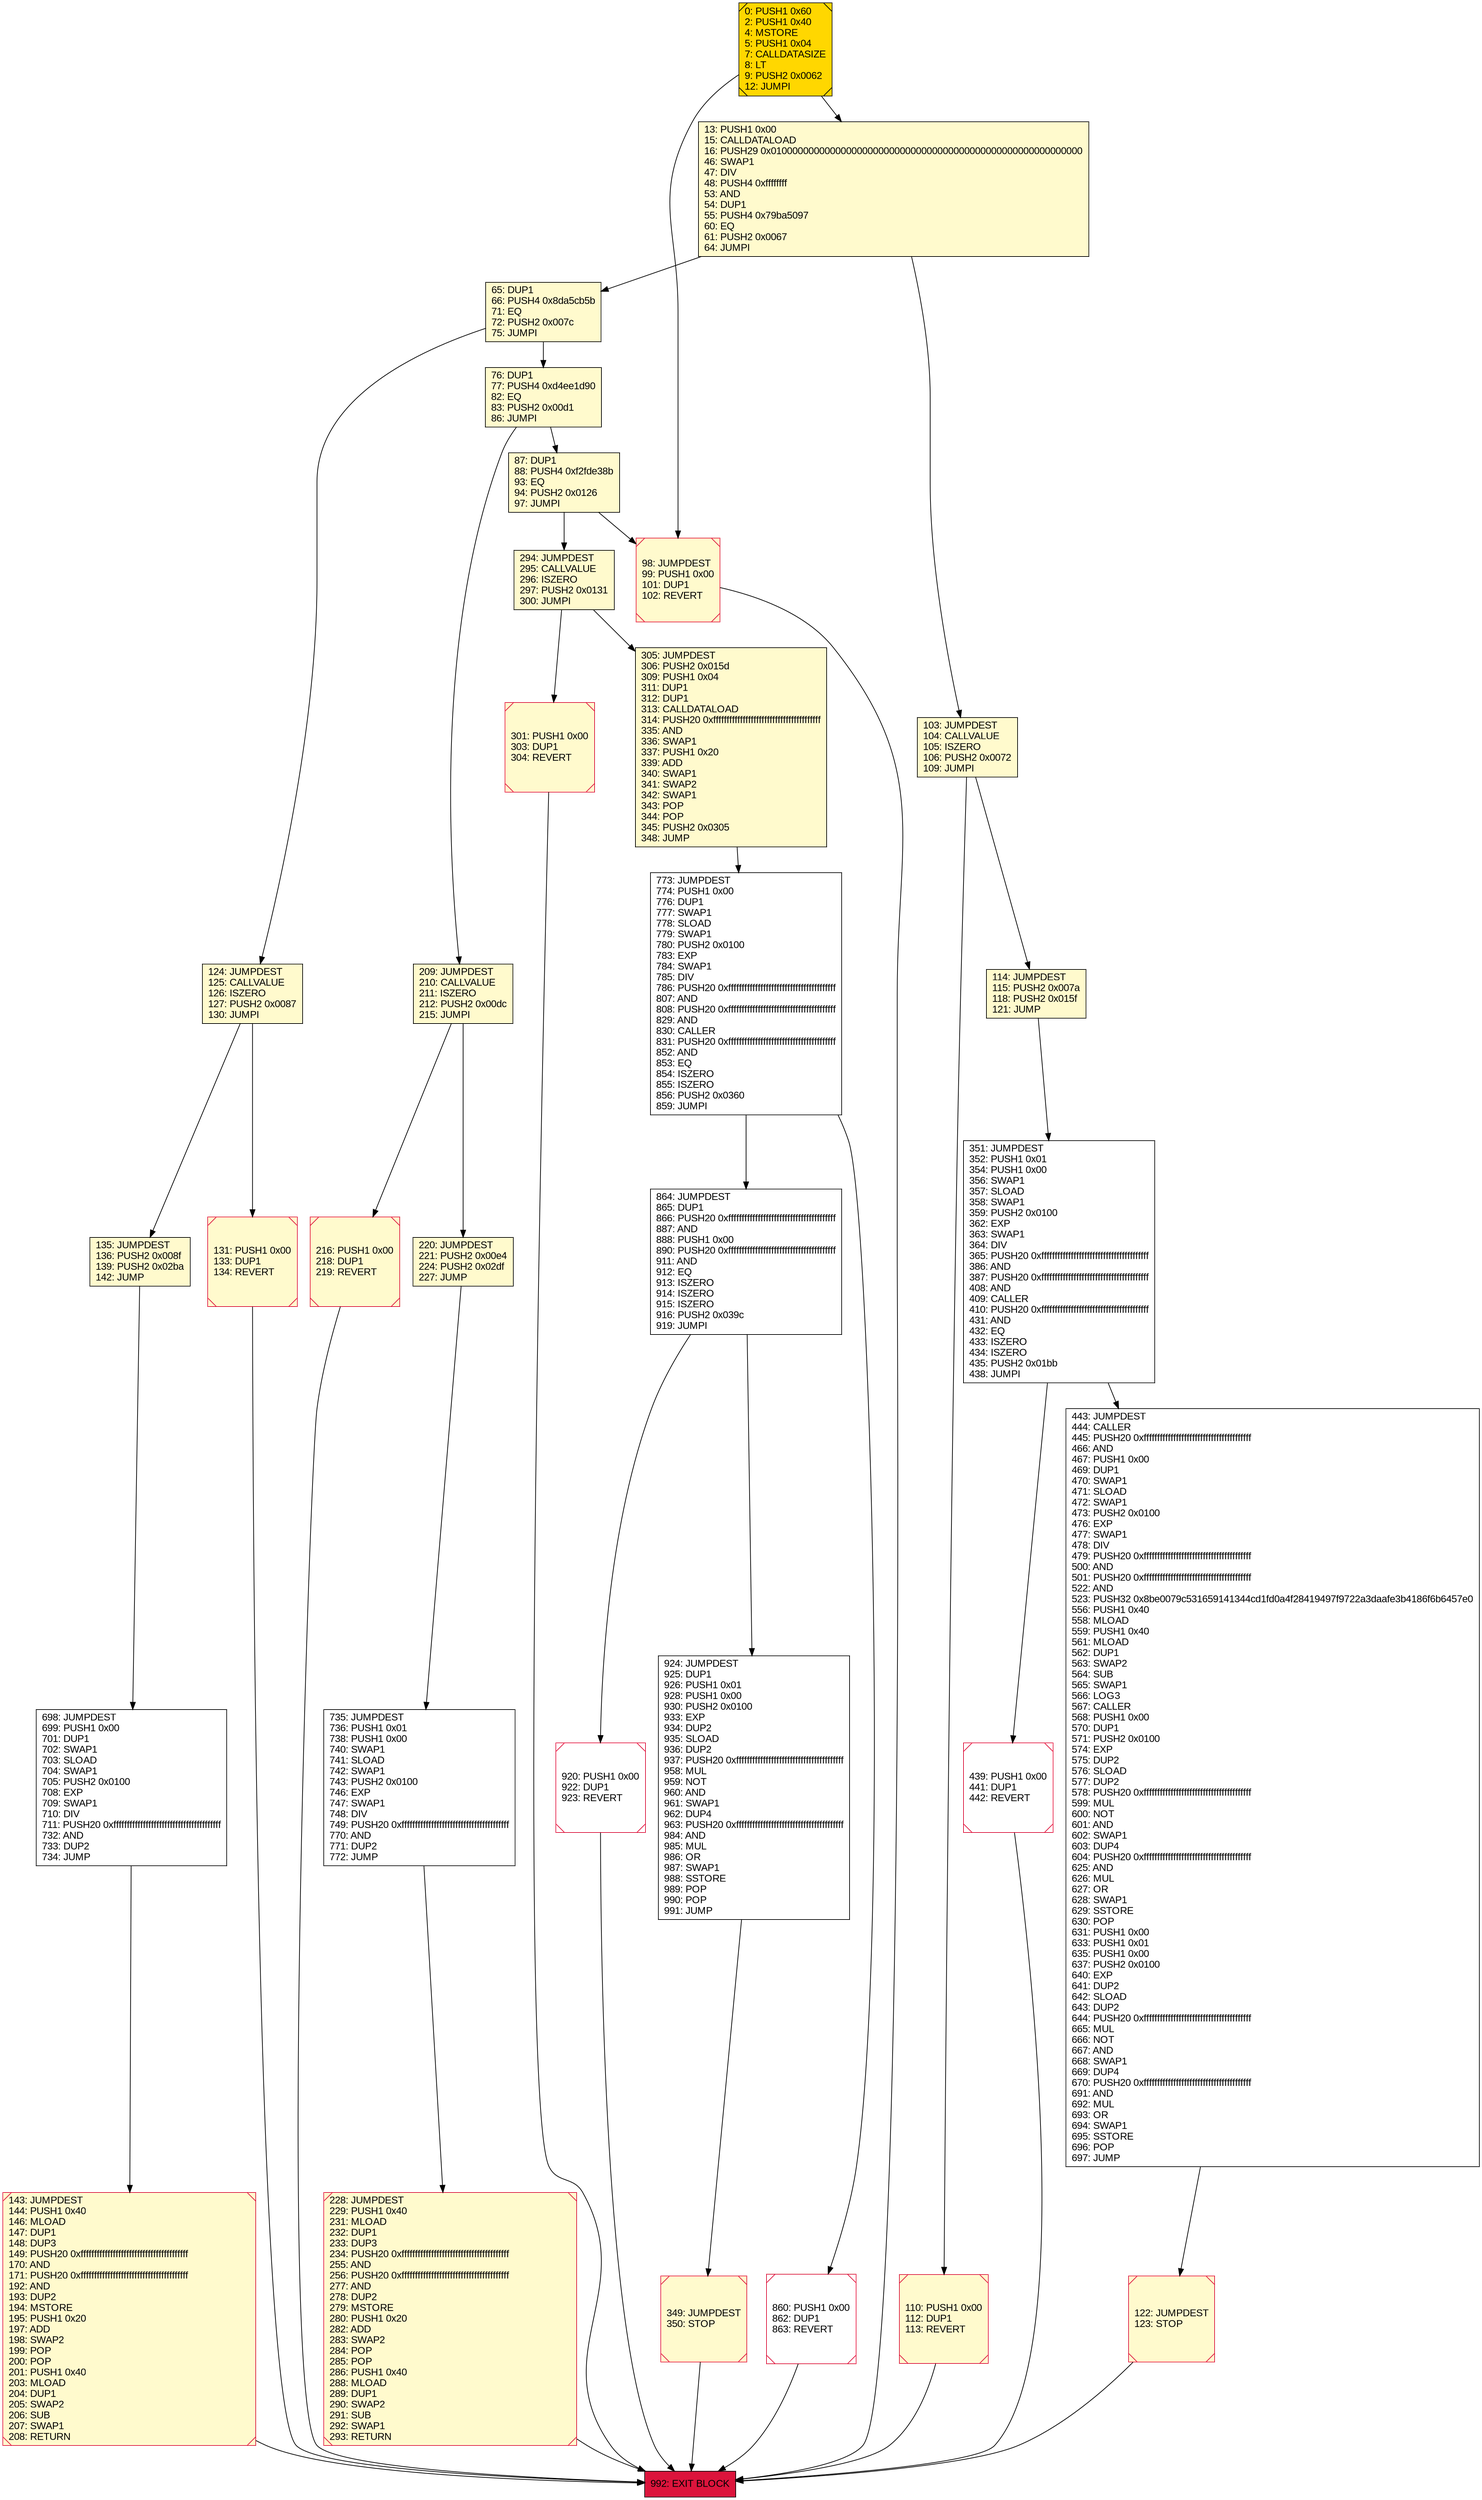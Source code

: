 digraph G {
bgcolor=transparent rankdir=UD;
node [shape=box style=filled color=black fillcolor=white fontname=arial fontcolor=black];
294 [label="294: JUMPDEST\l295: CALLVALUE\l296: ISZERO\l297: PUSH2 0x0131\l300: JUMPI\l" fillcolor=lemonchiffon ];
220 [label="220: JUMPDEST\l221: PUSH2 0x00e4\l224: PUSH2 0x02df\l227: JUMP\l" fillcolor=lemonchiffon ];
735 [label="735: JUMPDEST\l736: PUSH1 0x01\l738: PUSH1 0x00\l740: SWAP1\l741: SLOAD\l742: SWAP1\l743: PUSH2 0x0100\l746: EXP\l747: SWAP1\l748: DIV\l749: PUSH20 0xffffffffffffffffffffffffffffffffffffffff\l770: AND\l771: DUP2\l772: JUMP\l" ];
349 [label="349: JUMPDEST\l350: STOP\l" fillcolor=lemonchiffon shape=Msquare color=crimson ];
114 [label="114: JUMPDEST\l115: PUSH2 0x007a\l118: PUSH2 0x015f\l121: JUMP\l" fillcolor=lemonchiffon ];
698 [label="698: JUMPDEST\l699: PUSH1 0x00\l701: DUP1\l702: SWAP1\l703: SLOAD\l704: SWAP1\l705: PUSH2 0x0100\l708: EXP\l709: SWAP1\l710: DIV\l711: PUSH20 0xffffffffffffffffffffffffffffffffffffffff\l732: AND\l733: DUP2\l734: JUMP\l" ];
301 [label="301: PUSH1 0x00\l303: DUP1\l304: REVERT\l" fillcolor=lemonchiffon shape=Msquare color=crimson ];
209 [label="209: JUMPDEST\l210: CALLVALUE\l211: ISZERO\l212: PUSH2 0x00dc\l215: JUMPI\l" fillcolor=lemonchiffon ];
773 [label="773: JUMPDEST\l774: PUSH1 0x00\l776: DUP1\l777: SWAP1\l778: SLOAD\l779: SWAP1\l780: PUSH2 0x0100\l783: EXP\l784: SWAP1\l785: DIV\l786: PUSH20 0xffffffffffffffffffffffffffffffffffffffff\l807: AND\l808: PUSH20 0xffffffffffffffffffffffffffffffffffffffff\l829: AND\l830: CALLER\l831: PUSH20 0xffffffffffffffffffffffffffffffffffffffff\l852: AND\l853: EQ\l854: ISZERO\l855: ISZERO\l856: PUSH2 0x0360\l859: JUMPI\l" ];
124 [label="124: JUMPDEST\l125: CALLVALUE\l126: ISZERO\l127: PUSH2 0x0087\l130: JUMPI\l" fillcolor=lemonchiffon ];
110 [label="110: PUSH1 0x00\l112: DUP1\l113: REVERT\l" fillcolor=lemonchiffon shape=Msquare color=crimson ];
0 [label="0: PUSH1 0x60\l2: PUSH1 0x40\l4: MSTORE\l5: PUSH1 0x04\l7: CALLDATASIZE\l8: LT\l9: PUSH2 0x0062\l12: JUMPI\l" fillcolor=lemonchiffon shape=Msquare fillcolor=gold ];
439 [label="439: PUSH1 0x00\l441: DUP1\l442: REVERT\l" shape=Msquare color=crimson ];
924 [label="924: JUMPDEST\l925: DUP1\l926: PUSH1 0x01\l928: PUSH1 0x00\l930: PUSH2 0x0100\l933: EXP\l934: DUP2\l935: SLOAD\l936: DUP2\l937: PUSH20 0xffffffffffffffffffffffffffffffffffffffff\l958: MUL\l959: NOT\l960: AND\l961: SWAP1\l962: DUP4\l963: PUSH20 0xffffffffffffffffffffffffffffffffffffffff\l984: AND\l985: MUL\l986: OR\l987: SWAP1\l988: SSTORE\l989: POP\l990: POP\l991: JUMP\l" ];
13 [label="13: PUSH1 0x00\l15: CALLDATALOAD\l16: PUSH29 0x0100000000000000000000000000000000000000000000000000000000\l46: SWAP1\l47: DIV\l48: PUSH4 0xffffffff\l53: AND\l54: DUP1\l55: PUSH4 0x79ba5097\l60: EQ\l61: PUSH2 0x0067\l64: JUMPI\l" fillcolor=lemonchiffon ];
143 [label="143: JUMPDEST\l144: PUSH1 0x40\l146: MLOAD\l147: DUP1\l148: DUP3\l149: PUSH20 0xffffffffffffffffffffffffffffffffffffffff\l170: AND\l171: PUSH20 0xffffffffffffffffffffffffffffffffffffffff\l192: AND\l193: DUP2\l194: MSTORE\l195: PUSH1 0x20\l197: ADD\l198: SWAP2\l199: POP\l200: POP\l201: PUSH1 0x40\l203: MLOAD\l204: DUP1\l205: SWAP2\l206: SUB\l207: SWAP1\l208: RETURN\l" fillcolor=lemonchiffon shape=Msquare color=crimson ];
992 [label="992: EXIT BLOCK\l" fillcolor=crimson ];
76 [label="76: DUP1\l77: PUSH4 0xd4ee1d90\l82: EQ\l83: PUSH2 0x00d1\l86: JUMPI\l" fillcolor=lemonchiffon ];
305 [label="305: JUMPDEST\l306: PUSH2 0x015d\l309: PUSH1 0x04\l311: DUP1\l312: DUP1\l313: CALLDATALOAD\l314: PUSH20 0xffffffffffffffffffffffffffffffffffffffff\l335: AND\l336: SWAP1\l337: PUSH1 0x20\l339: ADD\l340: SWAP1\l341: SWAP2\l342: SWAP1\l343: POP\l344: POP\l345: PUSH2 0x0305\l348: JUMP\l" fillcolor=lemonchiffon ];
131 [label="131: PUSH1 0x00\l133: DUP1\l134: REVERT\l" fillcolor=lemonchiffon shape=Msquare color=crimson ];
65 [label="65: DUP1\l66: PUSH4 0x8da5cb5b\l71: EQ\l72: PUSH2 0x007c\l75: JUMPI\l" fillcolor=lemonchiffon ];
98 [label="98: JUMPDEST\l99: PUSH1 0x00\l101: DUP1\l102: REVERT\l" fillcolor=lemonchiffon shape=Msquare color=crimson ];
87 [label="87: DUP1\l88: PUSH4 0xf2fde38b\l93: EQ\l94: PUSH2 0x0126\l97: JUMPI\l" fillcolor=lemonchiffon ];
122 [label="122: JUMPDEST\l123: STOP\l" fillcolor=lemonchiffon shape=Msquare color=crimson ];
135 [label="135: JUMPDEST\l136: PUSH2 0x008f\l139: PUSH2 0x02ba\l142: JUMP\l" fillcolor=lemonchiffon ];
103 [label="103: JUMPDEST\l104: CALLVALUE\l105: ISZERO\l106: PUSH2 0x0072\l109: JUMPI\l" fillcolor=lemonchiffon ];
864 [label="864: JUMPDEST\l865: DUP1\l866: PUSH20 0xffffffffffffffffffffffffffffffffffffffff\l887: AND\l888: PUSH1 0x00\l890: PUSH20 0xffffffffffffffffffffffffffffffffffffffff\l911: AND\l912: EQ\l913: ISZERO\l914: ISZERO\l915: ISZERO\l916: PUSH2 0x039c\l919: JUMPI\l" ];
443 [label="443: JUMPDEST\l444: CALLER\l445: PUSH20 0xffffffffffffffffffffffffffffffffffffffff\l466: AND\l467: PUSH1 0x00\l469: DUP1\l470: SWAP1\l471: SLOAD\l472: SWAP1\l473: PUSH2 0x0100\l476: EXP\l477: SWAP1\l478: DIV\l479: PUSH20 0xffffffffffffffffffffffffffffffffffffffff\l500: AND\l501: PUSH20 0xffffffffffffffffffffffffffffffffffffffff\l522: AND\l523: PUSH32 0x8be0079c531659141344cd1fd0a4f28419497f9722a3daafe3b4186f6b6457e0\l556: PUSH1 0x40\l558: MLOAD\l559: PUSH1 0x40\l561: MLOAD\l562: DUP1\l563: SWAP2\l564: SUB\l565: SWAP1\l566: LOG3\l567: CALLER\l568: PUSH1 0x00\l570: DUP1\l571: PUSH2 0x0100\l574: EXP\l575: DUP2\l576: SLOAD\l577: DUP2\l578: PUSH20 0xffffffffffffffffffffffffffffffffffffffff\l599: MUL\l600: NOT\l601: AND\l602: SWAP1\l603: DUP4\l604: PUSH20 0xffffffffffffffffffffffffffffffffffffffff\l625: AND\l626: MUL\l627: OR\l628: SWAP1\l629: SSTORE\l630: POP\l631: PUSH1 0x00\l633: PUSH1 0x01\l635: PUSH1 0x00\l637: PUSH2 0x0100\l640: EXP\l641: DUP2\l642: SLOAD\l643: DUP2\l644: PUSH20 0xffffffffffffffffffffffffffffffffffffffff\l665: MUL\l666: NOT\l667: AND\l668: SWAP1\l669: DUP4\l670: PUSH20 0xffffffffffffffffffffffffffffffffffffffff\l691: AND\l692: MUL\l693: OR\l694: SWAP1\l695: SSTORE\l696: POP\l697: JUMP\l" ];
351 [label="351: JUMPDEST\l352: PUSH1 0x01\l354: PUSH1 0x00\l356: SWAP1\l357: SLOAD\l358: SWAP1\l359: PUSH2 0x0100\l362: EXP\l363: SWAP1\l364: DIV\l365: PUSH20 0xffffffffffffffffffffffffffffffffffffffff\l386: AND\l387: PUSH20 0xffffffffffffffffffffffffffffffffffffffff\l408: AND\l409: CALLER\l410: PUSH20 0xffffffffffffffffffffffffffffffffffffffff\l431: AND\l432: EQ\l433: ISZERO\l434: ISZERO\l435: PUSH2 0x01bb\l438: JUMPI\l" ];
228 [label="228: JUMPDEST\l229: PUSH1 0x40\l231: MLOAD\l232: DUP1\l233: DUP3\l234: PUSH20 0xffffffffffffffffffffffffffffffffffffffff\l255: AND\l256: PUSH20 0xffffffffffffffffffffffffffffffffffffffff\l277: AND\l278: DUP2\l279: MSTORE\l280: PUSH1 0x20\l282: ADD\l283: SWAP2\l284: POP\l285: POP\l286: PUSH1 0x40\l288: MLOAD\l289: DUP1\l290: SWAP2\l291: SUB\l292: SWAP1\l293: RETURN\l" fillcolor=lemonchiffon shape=Msquare color=crimson ];
216 [label="216: PUSH1 0x00\l218: DUP1\l219: REVERT\l" fillcolor=lemonchiffon shape=Msquare color=crimson ];
920 [label="920: PUSH1 0x00\l922: DUP1\l923: REVERT\l" shape=Msquare color=crimson ];
860 [label="860: PUSH1 0x00\l862: DUP1\l863: REVERT\l" shape=Msquare color=crimson ];
220 -> 735;
351 -> 443;
131 -> 992;
65 -> 76;
98 -> 992;
864 -> 920;
76 -> 87;
294 -> 301;
87 -> 98;
209 -> 220;
0 -> 13;
122 -> 992;
698 -> 143;
924 -> 349;
228 -> 992;
216 -> 992;
920 -> 992;
443 -> 122;
860 -> 992;
124 -> 135;
294 -> 305;
135 -> 698;
351 -> 439;
864 -> 924;
349 -> 992;
13 -> 103;
87 -> 294;
65 -> 124;
301 -> 992;
124 -> 131;
76 -> 209;
110 -> 992;
305 -> 773;
0 -> 98;
773 -> 860;
735 -> 228;
439 -> 992;
209 -> 216;
114 -> 351;
103 -> 114;
143 -> 992;
103 -> 110;
13 -> 65;
773 -> 864;
}